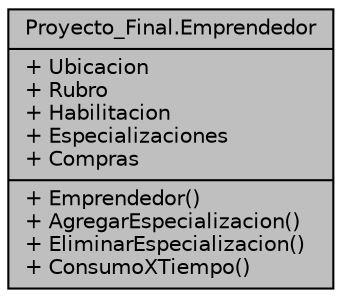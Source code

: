digraph "Proyecto_Final.Emprendedor"
{
 // INTERACTIVE_SVG=YES
 // LATEX_PDF_SIZE
  edge [fontname="Helvetica",fontsize="10",labelfontname="Helvetica",labelfontsize="10"];
  node [fontname="Helvetica",fontsize="10",shape=record];
  Node1 [label="{Proyecto_Final.Emprendedor\n|+ Ubicacion\l+ Rubro\l+ Habilitacion\l+ Especializaciones\l+ Compras\l|+ Emprendedor()\l+ AgregarEspecializacion()\l+ EliminarEspecializacion()\l+ ConsumoXTiempo()\l}",height=0.2,width=0.4,color="black", fillcolor="grey75", style="filled", fontcolor="black",tooltip="Esta clase representa los datos adicionales del emprendedor."];
}
